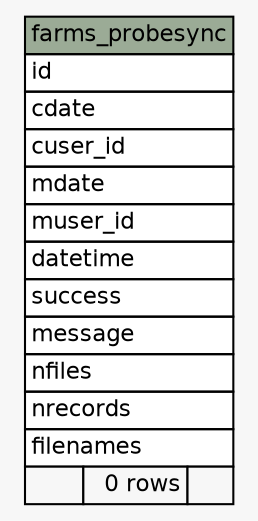 // dot 2.34.0 on Mac OS X 10.9.1
// SchemaSpy rev Unknown
digraph "farms_probesync" {
  graph [
    rankdir="RL"
    bgcolor="#f7f7f7"
    nodesep="0.18"
    ranksep="0.46"
    fontname="Helvetica"
    fontsize="11"
  ];
  node [
    fontname="Helvetica"
    fontsize="11"
    shape="plaintext"
  ];
  edge [
    arrowsize="0.8"
  ];
  "farms_probesync" [
    label=<
    <TABLE BORDER="0" CELLBORDER="1" CELLSPACING="0" BGCOLOR="#ffffff">
      <TR><TD COLSPAN="3" BGCOLOR="#9bab96" ALIGN="CENTER">farms_probesync</TD></TR>
      <TR><TD PORT="id" COLSPAN="3" ALIGN="LEFT">id</TD></TR>
      <TR><TD PORT="cdate" COLSPAN="3" ALIGN="LEFT">cdate</TD></TR>
      <TR><TD PORT="cuser_id" COLSPAN="3" ALIGN="LEFT">cuser_id</TD></TR>
      <TR><TD PORT="mdate" COLSPAN="3" ALIGN="LEFT">mdate</TD></TR>
      <TR><TD PORT="muser_id" COLSPAN="3" ALIGN="LEFT">muser_id</TD></TR>
      <TR><TD PORT="datetime" COLSPAN="3" ALIGN="LEFT">datetime</TD></TR>
      <TR><TD PORT="success" COLSPAN="3" ALIGN="LEFT">success</TD></TR>
      <TR><TD PORT="message" COLSPAN="3" ALIGN="LEFT">message</TD></TR>
      <TR><TD PORT="nfiles" COLSPAN="3" ALIGN="LEFT">nfiles</TD></TR>
      <TR><TD PORT="nrecords" COLSPAN="3" ALIGN="LEFT">nrecords</TD></TR>
      <TR><TD PORT="filenames" COLSPAN="3" ALIGN="LEFT">filenames</TD></TR>
      <TR><TD ALIGN="LEFT" BGCOLOR="#f7f7f7">  </TD><TD ALIGN="RIGHT" BGCOLOR="#f7f7f7">0 rows</TD><TD ALIGN="RIGHT" BGCOLOR="#f7f7f7">  </TD></TR>
    </TABLE>>
    URL="tables/farms_probesync.html"
    tooltip="farms_probesync"
  ];
}
